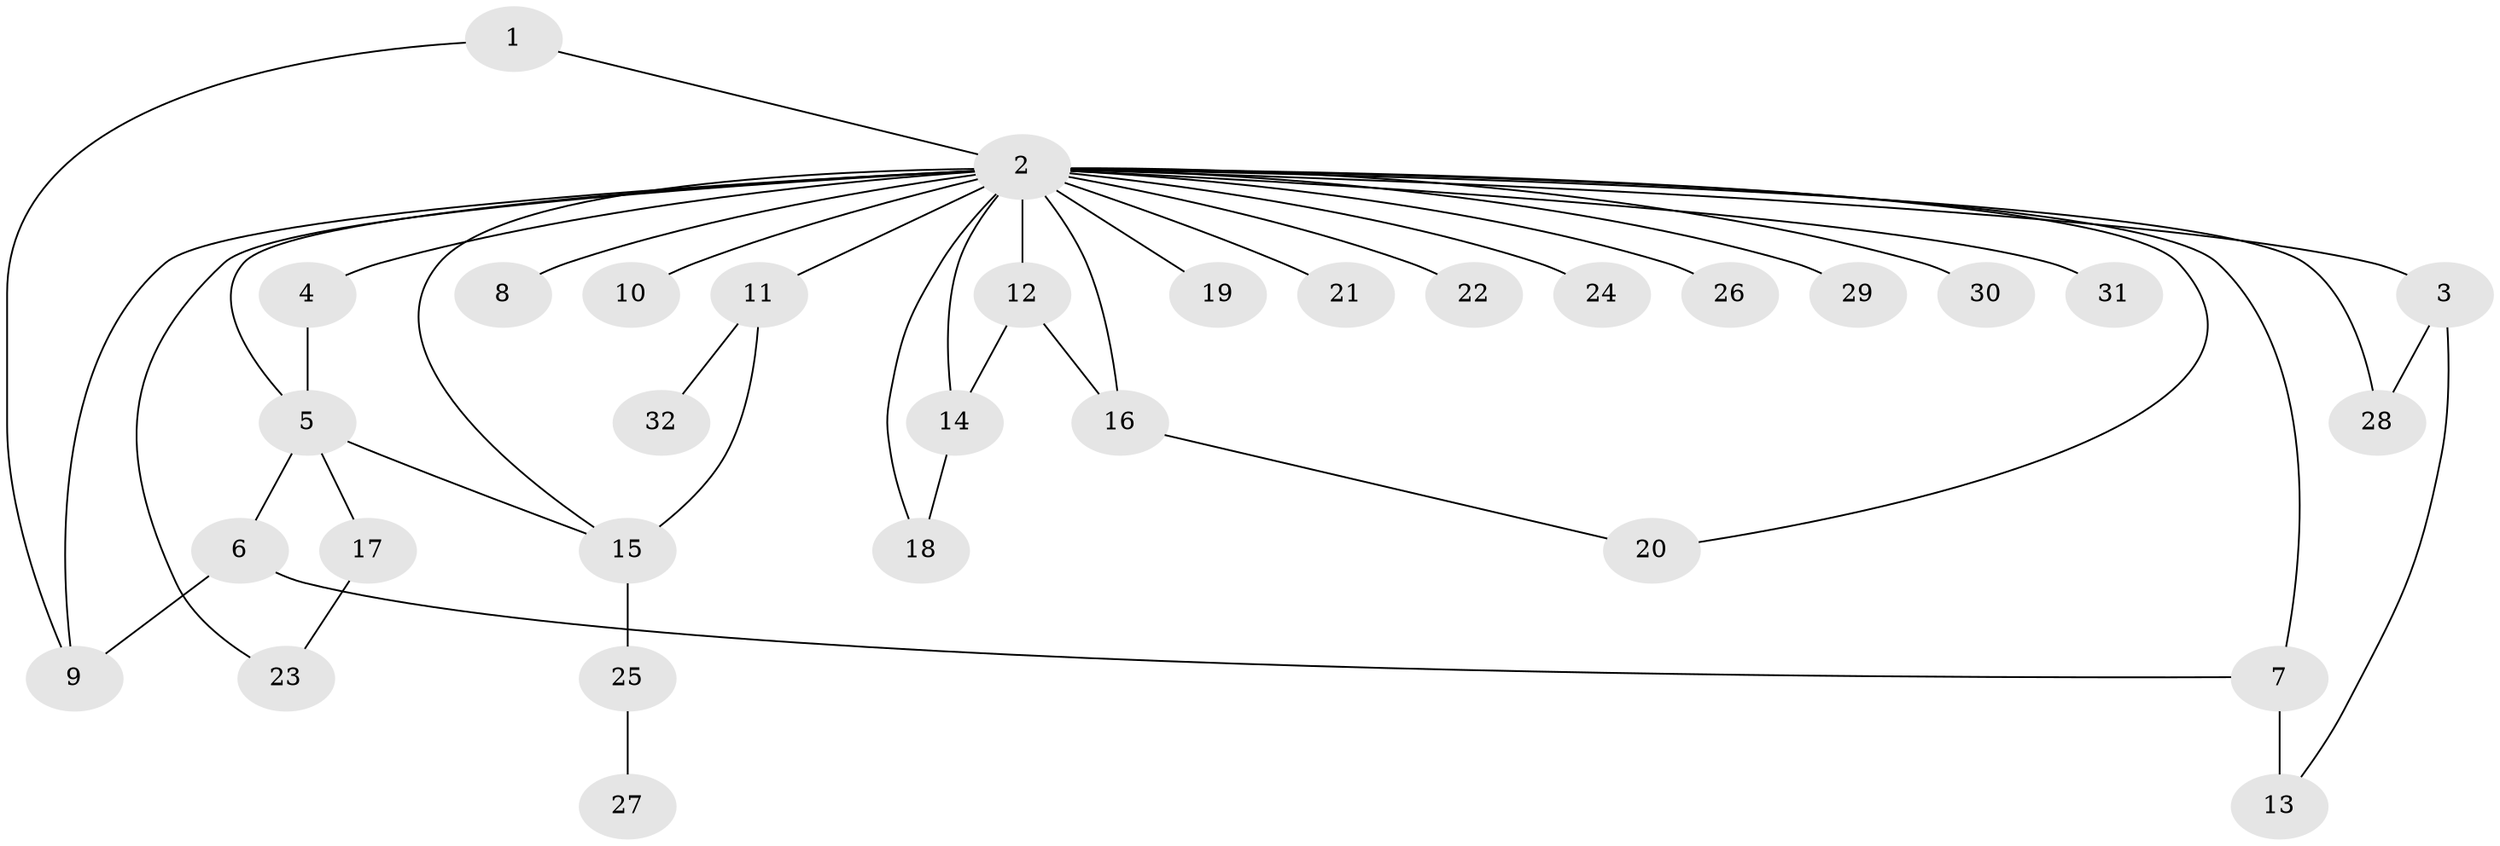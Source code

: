 // original degree distribution, {2: 0.1746031746031746, 34: 0.015873015873015872, 7: 0.015873015873015872, 10: 0.015873015873015872, 5: 0.031746031746031744, 1: 0.5238095238095238, 3: 0.12698412698412698, 4: 0.09523809523809523}
// Generated by graph-tools (version 1.1) at 2025/35/03/09/25 02:35:44]
// undirected, 32 vertices, 44 edges
graph export_dot {
graph [start="1"]
  node [color=gray90,style=filled];
  1;
  2;
  3;
  4;
  5;
  6;
  7;
  8;
  9;
  10;
  11;
  12;
  13;
  14;
  15;
  16;
  17;
  18;
  19;
  20;
  21;
  22;
  23;
  24;
  25;
  26;
  27;
  28;
  29;
  30;
  31;
  32;
  1 -- 2 [weight=1.0];
  1 -- 9 [weight=1.0];
  2 -- 3 [weight=1.0];
  2 -- 4 [weight=1.0];
  2 -- 5 [weight=1.0];
  2 -- 7 [weight=1.0];
  2 -- 8 [weight=1.0];
  2 -- 9 [weight=1.0];
  2 -- 10 [weight=1.0];
  2 -- 11 [weight=2.0];
  2 -- 12 [weight=2.0];
  2 -- 14 [weight=1.0];
  2 -- 15 [weight=1.0];
  2 -- 16 [weight=1.0];
  2 -- 18 [weight=1.0];
  2 -- 19 [weight=1.0];
  2 -- 20 [weight=1.0];
  2 -- 21 [weight=1.0];
  2 -- 22 [weight=1.0];
  2 -- 23 [weight=1.0];
  2 -- 24 [weight=1.0];
  2 -- 26 [weight=1.0];
  2 -- 28 [weight=1.0];
  2 -- 29 [weight=1.0];
  2 -- 30 [weight=1.0];
  2 -- 31 [weight=1.0];
  3 -- 13 [weight=1.0];
  3 -- 28 [weight=2.0];
  4 -- 5 [weight=4.0];
  5 -- 6 [weight=1.0];
  5 -- 15 [weight=1.0];
  5 -- 17 [weight=1.0];
  6 -- 7 [weight=1.0];
  6 -- 9 [weight=1.0];
  7 -- 13 [weight=2.0];
  11 -- 15 [weight=2.0];
  11 -- 32 [weight=1.0];
  12 -- 14 [weight=1.0];
  12 -- 16 [weight=1.0];
  14 -- 18 [weight=1.0];
  15 -- 25 [weight=1.0];
  16 -- 20 [weight=1.0];
  17 -- 23 [weight=1.0];
  25 -- 27 [weight=1.0];
}
